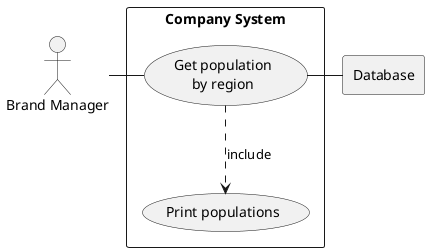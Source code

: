 @startuml

actor BM as "Brand Manager"

rectangle Database

rectangle "Company System" {
    usecase UC1 as "Get population
                    by region"

    usecase UCa as "Print populations"

    BM - UC1
    UC1 ..> UCa : include
    UC1 - Database
}

@enduml